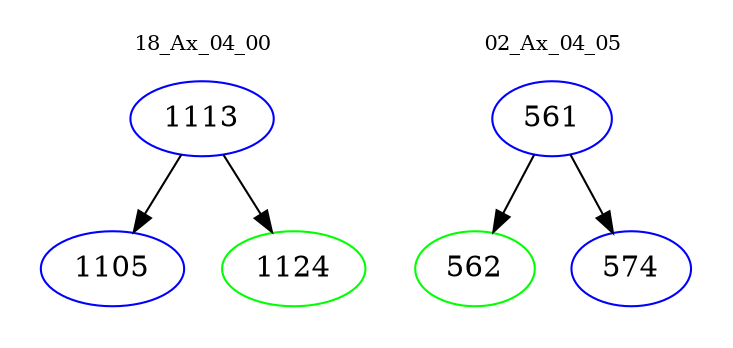digraph{
subgraph cluster_0 {
color = white
label = "18_Ax_04_00";
fontsize=10;
T0_1113 [label="1113", color="blue"]
T0_1113 -> T0_1105 [color="black"]
T0_1105 [label="1105", color="blue"]
T0_1113 -> T0_1124 [color="black"]
T0_1124 [label="1124", color="green"]
}
subgraph cluster_1 {
color = white
label = "02_Ax_04_05";
fontsize=10;
T1_561 [label="561", color="blue"]
T1_561 -> T1_562 [color="black"]
T1_562 [label="562", color="green"]
T1_561 -> T1_574 [color="black"]
T1_574 [label="574", color="blue"]
}
}

